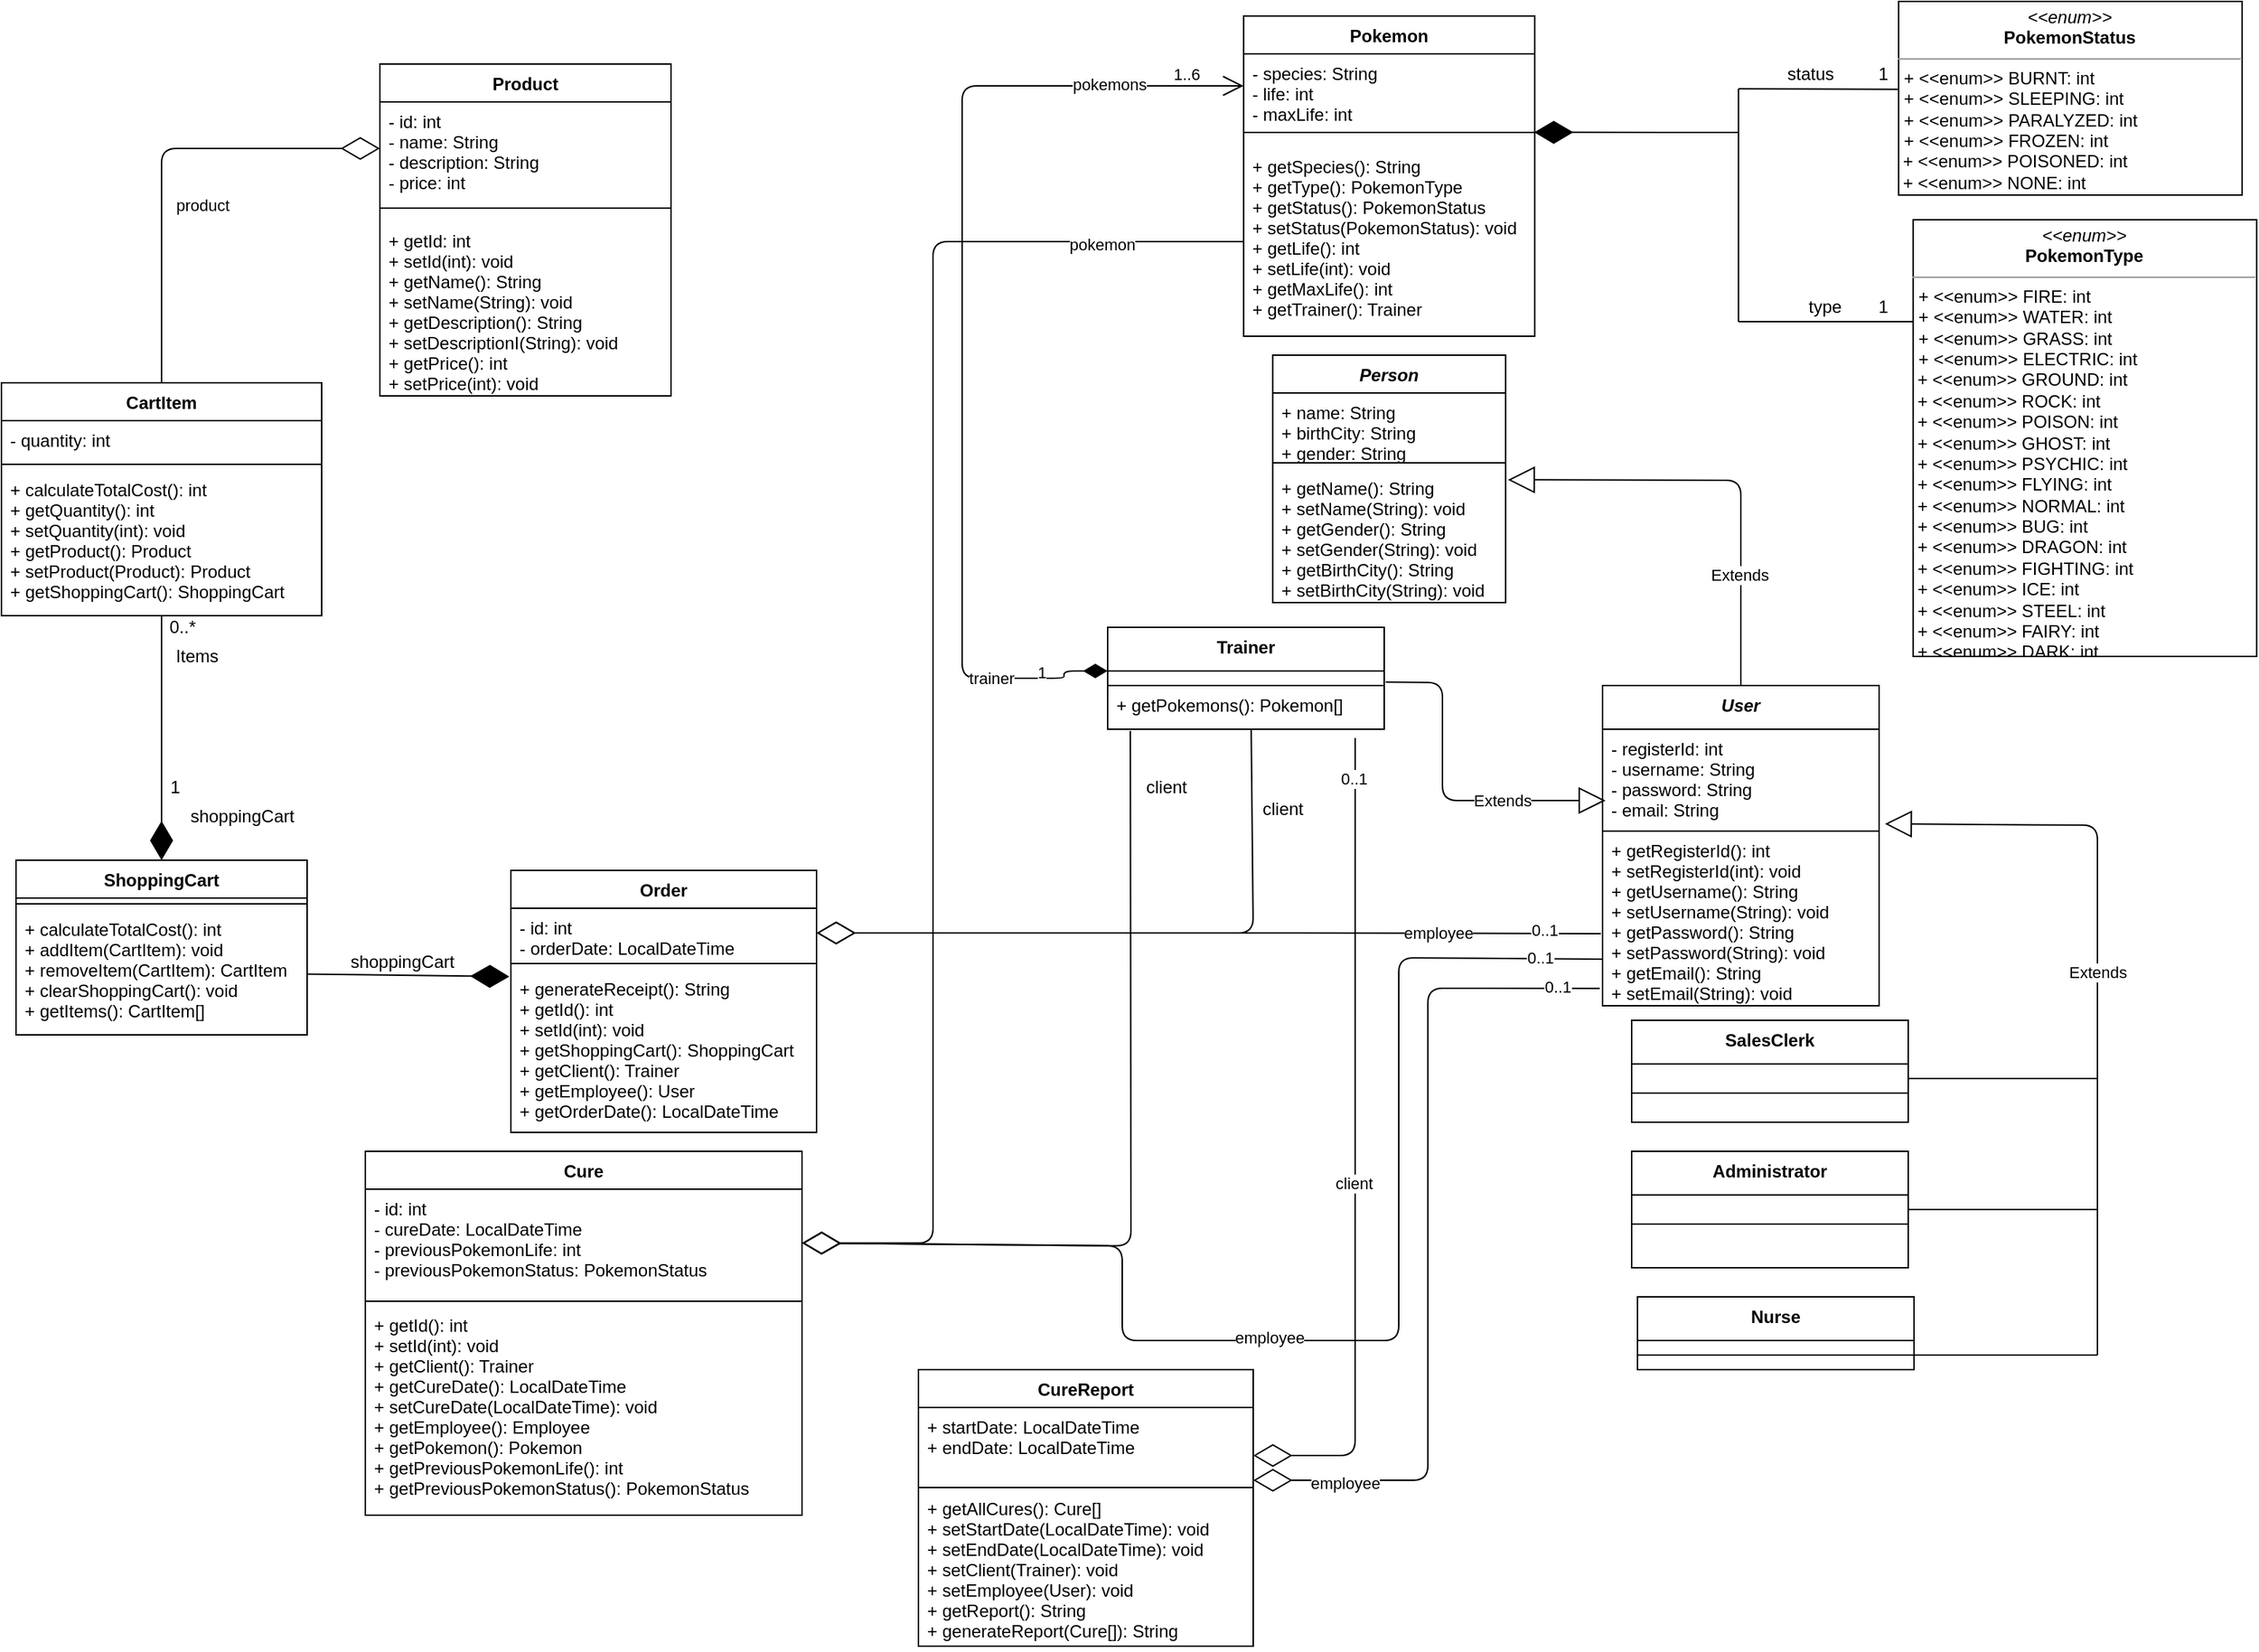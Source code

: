 <mxfile version="13.7.9" type="device"><diagram id="C5RBs43oDa-KdzZeNtuy" name="Page-1"><mxGraphModel dx="1116" dy="153" grid="1" gridSize="10" guides="1" tooltips="1" connect="1" arrows="1" fold="1" page="1" pageScale="1" pageWidth="827" pageHeight="1169" math="0" shadow="0"><root><mxCell id="WIyWlLk6GJQsqaUBKTNV-0"/><mxCell id="WIyWlLk6GJQsqaUBKTNV-1" parent="WIyWlLk6GJQsqaUBKTNV-0"/><object label="&lt;p style=&quot;margin: 0px ; margin-top: 4px ; text-align: center&quot;&gt;&lt;i&gt;&amp;lt;&amp;lt;enum&amp;gt;&amp;gt;&lt;/i&gt;&lt;br&gt;&lt;b&gt;PokemonStatus&lt;/b&gt;&lt;/p&gt;&lt;hr size=&quot;1&quot;&gt;&lt;p style=&quot;margin: 0px ; margin-left: 4px&quot;&gt;+ &amp;lt;&amp;lt;enum&amp;gt;&amp;gt; BURNT: int&lt;/p&gt;&lt;p style=&quot;margin: 0px ; margin-left: 4px&quot;&gt;+ &amp;lt;&amp;lt;enum&amp;gt;&amp;gt; SLEEPING: int&lt;/p&gt;&lt;p style=&quot;margin: 0px ; margin-left: 4px&quot;&gt;+ &amp;lt;&amp;lt;enum&amp;gt;&amp;gt; PARALYZED: int&lt;/p&gt;&lt;p style=&quot;margin: 0px ; margin-left: 4px&quot;&gt;+ &amp;lt;&amp;lt;enum&amp;gt;&amp;gt; FROZEN: int&lt;/p&gt;&amp;nbsp;+ &amp;lt;&amp;lt;enum&amp;gt;&amp;gt; POISONED: int&lt;br&gt;&amp;nbsp;+ &amp;lt;&amp;lt;enum&amp;gt;&amp;gt; NONE: int" id="u6C_Y3JI8peM1VDSxDng-4"><mxCell style="verticalAlign=top;align=left;overflow=fill;fontSize=12;fontFamily=Helvetica;html=1;" parent="WIyWlLk6GJQsqaUBKTNV-1" vertex="1"><mxGeometry x="563.38" y="20" width="236" height="133" as="geometry"/></mxCell></object><mxCell id="u6C_Y3JI8peM1VDSxDng-15" value="1" style="text;html=1;strokeColor=none;fillColor=none;align=center;verticalAlign=middle;whiteSpace=wrap;rounded=0;" parent="WIyWlLk6GJQsqaUBKTNV-1" vertex="1"><mxGeometry x="543.38" y="60" width="20" height="20" as="geometry"/></mxCell><mxCell id="u6C_Y3JI8peM1VDSxDng-16" value="status" style="text;html=1;strokeColor=none;fillColor=none;align=center;verticalAlign=middle;whiteSpace=wrap;rounded=0;" parent="WIyWlLk6GJQsqaUBKTNV-1" vertex="1"><mxGeometry x="483.38" y="60" width="40" height="20" as="geometry"/></mxCell><object label="&lt;p style=&quot;margin: 0px ; margin-top: 4px ; text-align: center&quot;&gt;&lt;i&gt;&amp;lt;&amp;lt;enum&amp;gt;&amp;gt;&lt;/i&gt;&lt;br&gt;&lt;b&gt;PokemonType&lt;/b&gt;&lt;/p&gt;&lt;hr size=&quot;1&quot;&gt;&lt;p style=&quot;margin: 0px 0px 0px 4px&quot;&gt;+ &amp;lt;&amp;lt;enum&amp;gt;&amp;gt; FIRE: int&lt;/p&gt;&lt;p style=&quot;margin: 0px 0px 0px 4px&quot;&gt;+ &amp;lt;&amp;lt;enum&amp;gt;&amp;gt; WATER: int&lt;/p&gt;&lt;p style=&quot;margin: 0px 0px 0px 4px&quot;&gt;+ &amp;lt;&amp;lt;enum&amp;gt;&amp;gt; GRASS: int&lt;/p&gt;&lt;p style=&quot;margin: 0px 0px 0px 4px&quot;&gt;+ &amp;lt;&amp;lt;enum&amp;gt;&amp;gt; ELECTRIC: int&lt;/p&gt;&amp;nbsp;+ &amp;lt;&amp;lt;enum&amp;gt;&amp;gt; GROUND: int&lt;br&gt;&amp;nbsp;+ &amp;lt;&amp;lt;enum&amp;gt;&amp;gt; ROCK: int&lt;br&gt;&amp;nbsp;+ &amp;lt;&amp;lt;enum&amp;gt;&amp;gt; POISON: int&lt;br&gt;&amp;nbsp;+ &amp;lt;&amp;lt;enum&amp;gt;&amp;gt; GHOST: int&lt;br&gt;&amp;nbsp;+ &amp;lt;&amp;lt;enum&amp;gt;&amp;gt; PSYCHIC: int&lt;br&gt;&amp;nbsp;+ &amp;lt;&amp;lt;enum&amp;gt;&amp;gt; FLYING: int&lt;br&gt;&amp;nbsp;+ &amp;lt;&amp;lt;enum&amp;gt;&amp;gt; NORMAL: int&lt;br&gt;&amp;nbsp;+ &amp;lt;&amp;lt;enum&amp;gt;&amp;gt; BUG: int&lt;br&gt;&amp;nbsp;+ &amp;lt;&amp;lt;enum&amp;gt;&amp;gt; DRAGON: int&lt;br&gt;&amp;nbsp;+ &amp;lt;&amp;lt;enum&amp;gt;&amp;gt; FIGHTING: int&lt;br&gt;&amp;nbsp;+ &amp;lt;&amp;lt;enum&amp;gt;&amp;gt; ICE: int&lt;br&gt;&amp;nbsp;+ &amp;lt;&amp;lt;enum&amp;gt;&amp;gt; STEEL: int&lt;br&gt;&amp;nbsp;+ &amp;lt;&amp;lt;enum&amp;gt;&amp;gt; FAIRY: int&lt;br&gt;&amp;nbsp;+ &amp;lt;&amp;lt;enum&amp;gt;&amp;gt; DARK: int&lt;br&gt;&lt;br&gt;&lt;p style=&quot;margin: 0px ; margin-left: 4px&quot;&gt;&lt;/p&gt;" id="u6C_Y3JI8peM1VDSxDng-19"><mxCell style="verticalAlign=top;align=left;overflow=fill;fontSize=12;fontFamily=Helvetica;html=1;" parent="WIyWlLk6GJQsqaUBKTNV-1" vertex="1"><mxGeometry x="573.38" y="170" width="236" height="300" as="geometry"/></mxCell></object><mxCell id="u6C_Y3JI8peM1VDSxDng-21" value="" style="endArrow=none;html=1;" parent="WIyWlLk6GJQsqaUBKTNV-1" edge="1"><mxGeometry width="50" height="50" relative="1" as="geometry"><mxPoint x="453.38" y="80" as="sourcePoint"/><mxPoint x="453.38" y="240" as="targetPoint"/></mxGeometry></mxCell><mxCell id="u6C_Y3JI8peM1VDSxDng-22" value="" style="endArrow=none;html=1;" parent="WIyWlLk6GJQsqaUBKTNV-1" edge="1"><mxGeometry width="50" height="50" relative="1" as="geometry"><mxPoint x="453.38" y="240" as="sourcePoint"/><mxPoint x="573.38" y="240" as="targetPoint"/></mxGeometry></mxCell><mxCell id="u6C_Y3JI8peM1VDSxDng-23" value="" style="endArrow=none;html=1;entryX=-0.002;entryY=0.454;entryDx=0;entryDy=0;entryPerimeter=0;" parent="WIyWlLk6GJQsqaUBKTNV-1" target="u6C_Y3JI8peM1VDSxDng-4" edge="1"><mxGeometry width="50" height="50" relative="1" as="geometry"><mxPoint x="453.38" y="80" as="sourcePoint"/><mxPoint x="493.38" y="80" as="targetPoint"/></mxGeometry></mxCell><mxCell id="u6C_Y3JI8peM1VDSxDng-24" value="" style="endArrow=diamondThin;endFill=1;endSize=24;html=1;entryX=0.998;entryY=0.495;entryDx=0;entryDy=0;entryPerimeter=0;" parent="WIyWlLk6GJQsqaUBKTNV-1" target="u6C_Y3JI8peM1VDSxDng-2" edge="1"><mxGeometry width="160" relative="1" as="geometry"><mxPoint x="453.38" y="110" as="sourcePoint"/><mxPoint x="483.38" y="20" as="targetPoint"/></mxGeometry></mxCell><mxCell id="u6C_Y3JI8peM1VDSxDng-25" value="type" style="text;html=1;strokeColor=none;fillColor=none;align=center;verticalAlign=middle;whiteSpace=wrap;rounded=0;" parent="WIyWlLk6GJQsqaUBKTNV-1" vertex="1"><mxGeometry x="493.38" y="220" width="40" height="20" as="geometry"/></mxCell><mxCell id="u6C_Y3JI8peM1VDSxDng-44" value="1" style="text;html=1;strokeColor=none;fillColor=none;align=center;verticalAlign=middle;whiteSpace=wrap;rounded=0;" parent="WIyWlLk6GJQsqaUBKTNV-1" vertex="1"><mxGeometry x="543.38" y="220" width="20" height="20" as="geometry"/></mxCell><mxCell id="u6C_Y3JI8peM1VDSxDng-47" value="Extends" style="endArrow=block;endSize=16;endFill=0;html=1;exitX=0.5;exitY=0;exitDx=0;exitDy=0;entryX=1.01;entryY=0.083;entryDx=0;entryDy=0;entryPerimeter=0;" parent="WIyWlLk6GJQsqaUBKTNV-1" source="u6C_Y3JI8peM1VDSxDng-45" target="u6C_Y3JI8peM1VDSxDng-29" edge="1"><mxGeometry x="-0.494" y="1" width="160" relative="1" as="geometry"><mxPoint x="125" y="480" as="sourcePoint"/><mxPoint x="300" y="386" as="targetPoint"/><Array as="points"><mxPoint x="455" y="349"/></Array><mxPoint as="offset"/></mxGeometry></mxCell><mxCell id="u6C_Y3JI8peM1VDSxDng-78" value="" style="endArrow=diamondThin;endFill=1;endSize=24;html=1;entryX=0.5;entryY=0;entryDx=0;entryDy=0;" parent="WIyWlLk6GJQsqaUBKTNV-1" source="u6C_Y3JI8peM1VDSxDng-69" target="u6C_Y3JI8peM1VDSxDng-73" edge="1"><mxGeometry width="160" relative="1" as="geometry"><mxPoint x="-640" y="433" as="sourcePoint"/><mxPoint x="-550" y="520" as="targetPoint"/></mxGeometry></mxCell><mxCell id="u6C_Y3JI8peM1VDSxDng-79" value="0..*" style="text;html=1;align=center;verticalAlign=middle;resizable=0;points=[];autosize=1;" parent="WIyWlLk6GJQsqaUBKTNV-1" vertex="1"><mxGeometry x="-631" y="440" width="30" height="20" as="geometry"/></mxCell><mxCell id="u6C_Y3JI8peM1VDSxDng-80" value="Items" style="text;html=1;align=center;verticalAlign=middle;resizable=0;points=[];autosize=1;" parent="WIyWlLk6GJQsqaUBKTNV-1" vertex="1"><mxGeometry x="-631" y="460" width="50" height="20" as="geometry"/></mxCell><mxCell id="u6C_Y3JI8peM1VDSxDng-87" value="" style="endArrow=diamondThin;endFill=1;endSize=24;html=1;" parent="WIyWlLk6GJQsqaUBKTNV-1" source="u6C_Y3JI8peM1VDSxDng-76" edge="1"><mxGeometry width="160" relative="1" as="geometry"><mxPoint x="-580" y="650" as="sourcePoint"/><mxPoint x="-391" y="690" as="targetPoint"/></mxGeometry></mxCell><mxCell id="u6C_Y3JI8peM1VDSxDng-62" value="Product" style="swimlane;fontStyle=1;align=center;verticalAlign=top;childLayout=stackLayout;horizontal=1;startSize=26;horizontalStack=0;resizeParent=1;resizeParentMax=0;resizeLast=0;collapsible=1;marginBottom=0;strokeColor=#000000;" parent="WIyWlLk6GJQsqaUBKTNV-1" vertex="1"><mxGeometry x="-480" y="63" width="200" height="228" as="geometry"/></mxCell><mxCell id="u6C_Y3JI8peM1VDSxDng-63" value="- id: int&#10;- name: String&#10;- description: String&#10;- price: int" style="text;strokeColor=none;fillColor=none;align=left;verticalAlign=top;spacingLeft=4;spacingRight=4;overflow=hidden;rotatable=0;points=[[0,0.5],[1,0.5]];portConstraint=eastwest;" parent="u6C_Y3JI8peM1VDSxDng-62" vertex="1"><mxGeometry y="26" width="200" height="64" as="geometry"/></mxCell><mxCell id="u6C_Y3JI8peM1VDSxDng-64" value="" style="line;strokeWidth=1;fillColor=none;align=left;verticalAlign=middle;spacingTop=-1;spacingLeft=3;spacingRight=3;rotatable=0;labelPosition=right;points=[];portConstraint=eastwest;" parent="u6C_Y3JI8peM1VDSxDng-62" vertex="1"><mxGeometry y="90" width="200" height="18" as="geometry"/></mxCell><mxCell id="u6C_Y3JI8peM1VDSxDng-65" value="+ getId: int&#10;+ setId(int): void&#10;+ getName(): String&#10;+ setName(String): void&#10;+ getDescription(): String&#10;+ setDescriptionI(String): void&#10;+ getPrice(): int&#10;+ setPrice(int): void" style="text;strokeColor=none;fillColor=none;align=left;verticalAlign=top;spacingLeft=4;spacingRight=4;overflow=hidden;rotatable=0;points=[[0,0.5],[1,0.5]];portConstraint=eastwest;" parent="u6C_Y3JI8peM1VDSxDng-62" vertex="1"><mxGeometry y="108" width="200" height="120" as="geometry"/></mxCell><mxCell id="u6C_Y3JI8peM1VDSxDng-88" value="shoppingCart" style="text;html=1;align=center;verticalAlign=middle;resizable=0;points=[];autosize=1;" parent="WIyWlLk6GJQsqaUBKTNV-1" vertex="1"><mxGeometry x="-510" y="670" width="90" height="20" as="geometry"/></mxCell><mxCell id="u6C_Y3JI8peM1VDSxDng-90" value="" style="endArrow=diamondThin;endFill=0;endSize=24;html=1;entryX=1;entryY=0.5;entryDx=0;entryDy=0;exitX=0.519;exitY=1.011;exitDx=0;exitDy=0;exitPerimeter=0;" parent="WIyWlLk6GJQsqaUBKTNV-1" source="u6C_Y3JI8peM1VDSxDng-33" target="u6C_Y3JI8peM1VDSxDng-84" edge="1"><mxGeometry width="160" relative="1" as="geometry"><mxPoint x="120" y="653" as="sourcePoint"/><mxPoint x="-40.0" y="660" as="targetPoint"/><Array as="points"><mxPoint x="120" y="660"/></Array></mxGeometry></mxCell><mxCell id="u6C_Y3JI8peM1VDSxDng-92" value="" style="endArrow=diamondThin;endFill=0;endSize=24;html=1;entryX=1;entryY=0.5;entryDx=0;entryDy=0;exitX=-0.006;exitY=0.587;exitDx=0;exitDy=0;exitPerimeter=0;" parent="WIyWlLk6GJQsqaUBKTNV-1" source="u6C_Y3JI8peM1VDSxDng-52" target="u6C_Y3JI8peM1VDSxDng-84" edge="1"><mxGeometry width="160" relative="1" as="geometry"><mxPoint x="367" y="660" as="sourcePoint"/><mxPoint x="-40.0" y="660" as="targetPoint"/><Array as="points"><mxPoint x="120" y="660"/></Array></mxGeometry></mxCell><mxCell id="Ymt0ax7MJKX1hMuz9Lb0-1" value="employee" style="edgeLabel;html=1;align=center;verticalAlign=middle;resizable=0;points=[];" parent="u6C_Y3JI8peM1VDSxDng-92" vertex="1" connectable="0"><mxGeometry x="-0.582" relative="1" as="geometry"><mxPoint as="offset"/></mxGeometry></mxCell><mxCell id="H_bhUSJvRI_-khd7OdcG-2" value="0..1" style="edgeLabel;html=1;align=center;verticalAlign=middle;resizable=0;points=[];" parent="u6C_Y3JI8peM1VDSxDng-92" vertex="1" connectable="0"><mxGeometry x="-0.095" y="-205" relative="1" as="geometry"><mxPoint x="205" y="203" as="offset"/></mxGeometry></mxCell><mxCell id="u6C_Y3JI8peM1VDSxDng-93" value="client" style="text;html=1;align=center;verticalAlign=middle;resizable=0;points=[];autosize=1;" parent="WIyWlLk6GJQsqaUBKTNV-1" vertex="1"><mxGeometry x="120" y="565" width="40" height="20" as="geometry"/></mxCell><mxCell id="u6C_Y3JI8peM1VDSxDng-111" value="Extends" style="endArrow=block;endSize=16;endFill=0;html=1;entryX=1.021;entryY=0.929;entryDx=0;entryDy=0;entryPerimeter=0;" parent="WIyWlLk6GJQsqaUBKTNV-1" target="u6C_Y3JI8peM1VDSxDng-46" edge="1"><mxGeometry x="0.034" width="160" relative="1" as="geometry"><mxPoint x="700" y="950" as="sourcePoint"/><mxPoint x="570" y="590" as="targetPoint"/><Array as="points"><mxPoint x="700" y="586"/></Array><mxPoint as="offset"/></mxGeometry></mxCell><mxCell id="AShfOwBDMAc3kCmobRWw-1" value="1" style="text;html=1;align=center;verticalAlign=middle;resizable=0;points=[];autosize=1;" parent="WIyWlLk6GJQsqaUBKTNV-1" vertex="1"><mxGeometry x="-631" y="550" width="20" height="20" as="geometry"/></mxCell><mxCell id="AShfOwBDMAc3kCmobRWw-2" value="Extends" style="endArrow=block;endSize=16;endFill=0;html=1;exitX=1.005;exitY=0.757;exitDx=0;exitDy=0;exitPerimeter=0;entryX=0.011;entryY=0.7;entryDx=0;entryDy=0;entryPerimeter=0;" parent="WIyWlLk6GJQsqaUBKTNV-1" source="u6C_Y3JI8peM1VDSxDng-81" target="u6C_Y3JI8peM1VDSxDng-46" edge="1"><mxGeometry x="0.392" width="160" relative="1" as="geometry"><mxPoint x="180" y="580" as="sourcePoint"/><mxPoint x="360" y="600" as="targetPoint"/><Array as="points"><mxPoint x="250" y="488"/><mxPoint x="250" y="569"/></Array><mxPoint as="offset"/></mxGeometry></mxCell><mxCell id="AShfOwBDMAc3kCmobRWw-3" value="shoppingCart" style="text;html=1;align=center;verticalAlign=middle;resizable=0;points=[];autosize=1;" parent="WIyWlLk6GJQsqaUBKTNV-1" vertex="1"><mxGeometry x="-620" y="570" width="90" height="20" as="geometry"/></mxCell><mxCell id="u6C_Y3JI8peM1VDSxDng-83" value="Order" style="swimlane;fontStyle=1;align=center;verticalAlign=top;childLayout=stackLayout;horizontal=1;startSize=26;horizontalStack=0;resizeParent=1;resizeParentMax=0;resizeLast=0;collapsible=1;marginBottom=0;strokeColor=#000000;" parent="WIyWlLk6GJQsqaUBKTNV-1" vertex="1"><mxGeometry x="-390" y="617" width="210" height="180" as="geometry"/></mxCell><mxCell id="u6C_Y3JI8peM1VDSxDng-84" value="- id: int&#10;- orderDate: LocalDateTime" style="text;strokeColor=none;fillColor=none;align=left;verticalAlign=top;spacingLeft=4;spacingRight=4;overflow=hidden;rotatable=0;points=[[0,0.5],[1,0.5]];portConstraint=eastwest;" parent="u6C_Y3JI8peM1VDSxDng-83" vertex="1"><mxGeometry y="26" width="210" height="34" as="geometry"/></mxCell><mxCell id="u6C_Y3JI8peM1VDSxDng-85" value="" style="line;strokeWidth=1;fillColor=none;align=left;verticalAlign=middle;spacingTop=-1;spacingLeft=3;spacingRight=3;rotatable=0;labelPosition=right;points=[];portConstraint=eastwest;" parent="u6C_Y3JI8peM1VDSxDng-83" vertex="1"><mxGeometry y="60" width="210" height="8" as="geometry"/></mxCell><mxCell id="u6C_Y3JI8peM1VDSxDng-86" value="+ generateReceipt(): String&#10;+ getId(): int&#10;+ setId(int): void &#10;+ getShoppingCart(): ShoppingCart&#10;+ getClient(): Trainer&#10;+ getEmployee(): User&#10;+ getOrderDate(): LocalDateTime" style="text;strokeColor=none;fillColor=none;align=left;verticalAlign=top;spacingLeft=4;spacingRight=4;overflow=hidden;rotatable=0;points=[[0,0.5],[1,0.5]];portConstraint=eastwest;" parent="u6C_Y3JI8peM1VDSxDng-83" vertex="1"><mxGeometry y="68" width="210" height="112" as="geometry"/></mxCell><mxCell id="AShfOwBDMAc3kCmobRWw-8" value="" style="endArrow=diamondThin;endFill=0;endSize=24;html=1;exitX=0.002;exitY=0.733;exitDx=0;exitDy=0;exitPerimeter=0;entryX=1;entryY=0.5;entryDx=0;entryDy=0;" parent="WIyWlLk6GJQsqaUBKTNV-1" source="u6C_Y3JI8peM1VDSxDng-52" target="AShfOwBDMAc3kCmobRWw-5" edge="1"><mxGeometry width="160" relative="1" as="geometry"><mxPoint x="-10" y="870" as="sourcePoint"/><mxPoint x="-180" y="900" as="targetPoint"/><Array as="points"><mxPoint x="220" y="677"/><mxPoint x="220" y="940"/><mxPoint x="30" y="940"/><mxPoint x="30" y="875"/></Array></mxGeometry></mxCell><mxCell id="H_bhUSJvRI_-khd7OdcG-1" value="0..1" style="edgeLabel;html=1;align=center;verticalAlign=middle;resizable=0;points=[];" parent="AShfOwBDMAc3kCmobRWw-8" vertex="1" connectable="0"><mxGeometry x="-0.9" y="-1" relative="1" as="geometry"><mxPoint as="offset"/></mxGeometry></mxCell><mxCell id="AShfOwBDMAc3kCmobRWw-9" value="" style="endArrow=diamondThin;endFill=0;endSize=24;html=1;exitX=0.082;exitY=1.039;exitDx=0;exitDy=0;exitPerimeter=0;entryX=1;entryY=0.5;entryDx=0;entryDy=0;" parent="WIyWlLk6GJQsqaUBKTNV-1" source="u6C_Y3JI8peM1VDSxDng-33" target="AShfOwBDMAc3kCmobRWw-5" edge="1"><mxGeometry width="160" relative="1" as="geometry"><mxPoint x="70" y="780" as="sourcePoint"/><mxPoint x="-190" y="880" as="targetPoint"/><Array as="points"><mxPoint x="36" y="875"/></Array></mxGeometry></mxCell><mxCell id="AShfOwBDMAc3kCmobRWw-10" value="client" style="text;html=1;align=center;verticalAlign=middle;resizable=0;points=[];autosize=1;" parent="WIyWlLk6GJQsqaUBKTNV-1" vertex="1"><mxGeometry x="40" y="550" width="40" height="20" as="geometry"/></mxCell><mxCell id="hlaN5tLNmOkBNojrGxlf-1" value="" style="endArrow=none;html=1;exitX=1;exitY=0.5;exitDx=0;exitDy=0;" parent="WIyWlLk6GJQsqaUBKTNV-1" source="u6C_Y3JI8peM1VDSxDng-105" edge="1"><mxGeometry width="50" height="50" relative="1" as="geometry"><mxPoint x="600" y="870" as="sourcePoint"/><mxPoint x="700" y="850" as="targetPoint"/></mxGeometry></mxCell><mxCell id="hlaN5tLNmOkBNojrGxlf-2" value="" style="endArrow=none;html=1;exitX=1;exitY=0.5;exitDx=0;exitDy=0;" parent="WIyWlLk6GJQsqaUBKTNV-1" edge="1"><mxGeometry width="50" height="50" relative="1" as="geometry"><mxPoint x="574" y="950" as="sourcePoint"/><mxPoint x="700" y="950" as="targetPoint"/></mxGeometry></mxCell><mxCell id="hlaN5tLNmOkBNojrGxlf-5" value="" style="endArrow=none;html=1;exitX=1;exitY=0.5;exitDx=0;exitDy=0;" parent="WIyWlLk6GJQsqaUBKTNV-1" edge="1"><mxGeometry width="50" height="50" relative="1" as="geometry"><mxPoint x="570.0" y="760" as="sourcePoint"/><mxPoint x="700" y="760" as="targetPoint"/></mxGeometry></mxCell><mxCell id="u6C_Y3JI8peM1VDSxDng-66" value="CartItem" style="swimlane;fontStyle=1;align=center;verticalAlign=top;childLayout=stackLayout;horizontal=1;startSize=26;horizontalStack=0;resizeParent=1;resizeParentMax=0;resizeLast=0;collapsible=1;marginBottom=0;strokeColor=#000000;" parent="WIyWlLk6GJQsqaUBKTNV-1" vertex="1"><mxGeometry x="-740" y="282" width="220" height="160" as="geometry"/></mxCell><mxCell id="u6C_Y3JI8peM1VDSxDng-67" value="- quantity: int" style="text;strokeColor=none;fillColor=none;align=left;verticalAlign=top;spacingLeft=4;spacingRight=4;overflow=hidden;rotatable=0;points=[[0,0.5],[1,0.5]];portConstraint=eastwest;" parent="u6C_Y3JI8peM1VDSxDng-66" vertex="1"><mxGeometry y="26" width="220" height="26" as="geometry"/></mxCell><mxCell id="u6C_Y3JI8peM1VDSxDng-68" value="" style="line;strokeWidth=1;fillColor=none;align=left;verticalAlign=middle;spacingTop=-1;spacingLeft=3;spacingRight=3;rotatable=0;labelPosition=right;points=[];portConstraint=eastwest;" parent="u6C_Y3JI8peM1VDSxDng-66" vertex="1"><mxGeometry y="52" width="220" height="8" as="geometry"/></mxCell><mxCell id="u6C_Y3JI8peM1VDSxDng-69" value="+ calculateTotalCost(): int&#10;+ getQuantity(): int&#10;+ setQuantity(int): void&#10;+ getProduct(): Product&#10;+ setProduct(Product): Product&#10;+ getShoppingCart(): ShoppingCart" style="text;strokeColor=none;fillColor=none;align=left;verticalAlign=top;spacingLeft=4;spacingRight=4;overflow=hidden;rotatable=0;points=[[0,0.5],[1,0.5]];portConstraint=eastwest;" parent="u6C_Y3JI8peM1VDSxDng-66" vertex="1"><mxGeometry y="60" width="220" height="100" as="geometry"/></mxCell><mxCell id="u6C_Y3JI8peM1VDSxDng-73" value="ShoppingCart" style="swimlane;fontStyle=1;align=center;verticalAlign=top;childLayout=stackLayout;horizontal=1;startSize=26;horizontalStack=0;resizeParent=1;resizeParentMax=0;resizeLast=0;collapsible=1;marginBottom=0;strokeColor=#000000;" parent="WIyWlLk6GJQsqaUBKTNV-1" vertex="1"><mxGeometry x="-730" y="610" width="200" height="120" as="geometry"/></mxCell><mxCell id="u6C_Y3JI8peM1VDSxDng-75" value="" style="line;strokeWidth=1;fillColor=none;align=left;verticalAlign=middle;spacingTop=-1;spacingLeft=3;spacingRight=3;rotatable=0;labelPosition=right;points=[];portConstraint=eastwest;" parent="u6C_Y3JI8peM1VDSxDng-73" vertex="1"><mxGeometry y="26" width="200" height="8" as="geometry"/></mxCell><mxCell id="u6C_Y3JI8peM1VDSxDng-76" value="+ calculateTotalCost(): int&#10;+ addItem(CartItem): void&#10;+ removeItem(CartItem): CartItem&#10;+ clearShoppingCart(): void&#10;+ getItems(): CartItem[]&#10;" style="text;strokeColor=none;fillColor=none;align=left;verticalAlign=top;spacingLeft=4;spacingRight=4;overflow=hidden;rotatable=0;points=[[0,0.5],[1,0.5]];portConstraint=eastwest;" parent="u6C_Y3JI8peM1VDSxDng-73" vertex="1"><mxGeometry y="34" width="200" height="86" as="geometry"/></mxCell><mxCell id="u6C_Y3JI8peM1VDSxDng-30" value="Trainer" style="swimlane;fontStyle=1;align=center;verticalAlign=top;childLayout=stackLayout;horizontal=1;startSize=30;horizontalStack=0;resizeParent=1;resizeParentMax=0;resizeLast=0;collapsible=1;marginBottom=0;" parent="WIyWlLk6GJQsqaUBKTNV-1" vertex="1"><mxGeometry x="20" y="450" width="190" height="70" as="geometry"/></mxCell><mxCell id="u6C_Y3JI8peM1VDSxDng-81" value="" style="text;strokeColor=#000000;fillColor=none;align=left;verticalAlign=top;spacingLeft=4;spacingRight=4;overflow=hidden;rotatable=0;points=[[0,0.5],[1,0.5]];portConstraint=eastwest;" parent="u6C_Y3JI8peM1VDSxDng-30" vertex="1"><mxGeometry y="30" width="190" height="10" as="geometry"/></mxCell><mxCell id="u6C_Y3JI8peM1VDSxDng-33" value="+ getPokemons(): Pokemon[]" style="text;strokeColor=none;fillColor=none;align=left;verticalAlign=top;spacingLeft=4;spacingRight=4;overflow=hidden;rotatable=0;points=[[0,0.5],[1,0.5]];portConstraint=eastwest;" parent="u6C_Y3JI8peM1VDSxDng-30" vertex="1"><mxGeometry y="40" width="190" height="30" as="geometry"/></mxCell><mxCell id="u6C_Y3JI8peM1VDSxDng-99" value="SalesClerk" style="swimlane;fontStyle=1;align=center;verticalAlign=top;childLayout=stackLayout;horizontal=1;startSize=30;horizontalStack=0;resizeParent=1;resizeParentMax=0;resizeLast=0;collapsible=1;marginBottom=0;" parent="WIyWlLk6GJQsqaUBKTNV-1" vertex="1"><mxGeometry x="380" y="720" width="190" height="70" as="geometry"/></mxCell><mxCell id="u6C_Y3JI8peM1VDSxDng-101" value="" style="text;strokeColor=#000000;fillColor=none;align=left;verticalAlign=top;spacingLeft=4;spacingRight=4;overflow=hidden;rotatable=0;points=[[0,0.5],[1,0.5]];portConstraint=eastwest;" parent="u6C_Y3JI8peM1VDSxDng-99" vertex="1"><mxGeometry y="30" width="190" height="20" as="geometry"/></mxCell><mxCell id="u6C_Y3JI8peM1VDSxDng-103" value="" style="text;strokeColor=#000000;fillColor=none;align=left;verticalAlign=top;spacingLeft=4;spacingRight=4;overflow=hidden;rotatable=0;points=[[0,0.5],[1,0.5]];portConstraint=eastwest;" parent="u6C_Y3JI8peM1VDSxDng-99" vertex="1"><mxGeometry y="50" width="190" height="20" as="geometry"/></mxCell><mxCell id="u6C_Y3JI8peM1VDSxDng-26" value="Person" style="swimlane;fontStyle=3;align=center;verticalAlign=top;childLayout=stackLayout;horizontal=1;startSize=26;horizontalStack=0;resizeParent=1;resizeParentMax=0;resizeLast=0;collapsible=1;marginBottom=0;" parent="WIyWlLk6GJQsqaUBKTNV-1" vertex="1"><mxGeometry x="133.38" y="263" width="160" height="170" as="geometry"/></mxCell><mxCell id="u6C_Y3JI8peM1VDSxDng-27" value="+ name: String&#10;+ birthCity: String&#10;+ gender: String" style="text;strokeColor=none;fillColor=none;align=left;verticalAlign=top;spacingLeft=4;spacingRight=4;overflow=hidden;rotatable=0;points=[[0,0.5],[1,0.5]];portConstraint=eastwest;" parent="u6C_Y3JI8peM1VDSxDng-26" vertex="1"><mxGeometry y="26" width="160" height="44" as="geometry"/></mxCell><mxCell id="u6C_Y3JI8peM1VDSxDng-28" value="" style="line;strokeWidth=1;fillColor=none;align=left;verticalAlign=middle;spacingTop=-1;spacingLeft=3;spacingRight=3;rotatable=0;labelPosition=right;points=[];portConstraint=eastwest;" parent="u6C_Y3JI8peM1VDSxDng-26" vertex="1"><mxGeometry y="70" width="160" height="8" as="geometry"/></mxCell><mxCell id="u6C_Y3JI8peM1VDSxDng-29" value="+ getName(): String&#10;+ setName(String): void&#10;+ getGender(): String&#10;+ setGender(String): void&#10;+ getBirthCity(): String&#10;+ setBirthCity(String): void" style="text;strokeColor=none;fillColor=none;align=left;verticalAlign=top;spacingLeft=4;spacingRight=4;overflow=hidden;rotatable=0;points=[[0,0.5],[1,0.5]];portConstraint=eastwest;" parent="u6C_Y3JI8peM1VDSxDng-26" vertex="1"><mxGeometry y="78" width="160" height="92" as="geometry"/></mxCell><mxCell id="u6C_Y3JI8peM1VDSxDng-0" value="Pokemon" style="swimlane;fontStyle=1;align=center;verticalAlign=top;childLayout=stackLayout;horizontal=1;startSize=26;horizontalStack=0;resizeParent=1;resizeParentMax=0;resizeLast=0;collapsible=1;marginBottom=0;" parent="WIyWlLk6GJQsqaUBKTNV-1" vertex="1"><mxGeometry x="113.38" y="30" width="200" height="220" as="geometry"><mxRectangle x="180" y="170" width="90" height="26" as="alternateBounds"/></mxGeometry></mxCell><mxCell id="u6C_Y3JI8peM1VDSxDng-1" value="- species: String&#10;- life: int&#10;- maxLife: int" style="text;strokeColor=none;fillColor=none;align=left;verticalAlign=top;spacingLeft=4;spacingRight=4;overflow=hidden;rotatable=0;points=[[0,0.5],[1,0.5]];portConstraint=eastwest;" parent="u6C_Y3JI8peM1VDSxDng-0" vertex="1"><mxGeometry y="26" width="200" height="44" as="geometry"/></mxCell><mxCell id="u6C_Y3JI8peM1VDSxDng-2" value="" style="line;strokeWidth=1;fillColor=none;align=left;verticalAlign=middle;spacingTop=-1;spacingLeft=3;spacingRight=3;rotatable=0;labelPosition=right;points=[];portConstraint=eastwest;" parent="u6C_Y3JI8peM1VDSxDng-0" vertex="1"><mxGeometry y="70" width="200" height="20" as="geometry"/></mxCell><mxCell id="u6C_Y3JI8peM1VDSxDng-3" value="+ getSpecies(): String&#10;+ getType(): PokemonType&#10;+ getStatus(): PokemonStatus&#10;+ setStatus(PokemonStatus): void&#10;+ getLife(): int&#10;+ setLife(int): void&#10;+ getMaxLife(): int&#10;+ getTrainer(): Trainer" style="text;strokeColor=none;fillColor=none;align=left;verticalAlign=top;spacingLeft=4;spacingRight=4;overflow=hidden;rotatable=0;points=[[0,0.5],[1,0.5]];portConstraint=eastwest;" parent="u6C_Y3JI8peM1VDSxDng-0" vertex="1"><mxGeometry y="90" width="200" height="130" as="geometry"/></mxCell><mxCell id="u6C_Y3JI8peM1VDSxDng-108" value="Nurse" style="swimlane;fontStyle=1;align=center;verticalAlign=top;childLayout=stackLayout;horizontal=1;startSize=30;horizontalStack=0;resizeParent=1;resizeParentMax=0;resizeLast=0;collapsible=1;marginBottom=0;" parent="WIyWlLk6GJQsqaUBKTNV-1" vertex="1"><mxGeometry x="384" y="910" width="190" height="50" as="geometry"/></mxCell><mxCell id="u6C_Y3JI8peM1VDSxDng-109" value="" style="text;strokeColor=#000000;fillColor=none;align=left;verticalAlign=top;spacingLeft=4;spacingRight=4;overflow=hidden;rotatable=0;points=[[0,0.5],[1,0.5]];portConstraint=eastwest;" parent="u6C_Y3JI8peM1VDSxDng-108" vertex="1"><mxGeometry y="30" width="190" height="10" as="geometry"/></mxCell><mxCell id="u6C_Y3JI8peM1VDSxDng-110" value="" style="text;strokeColor=#000000;fillColor=none;align=left;verticalAlign=top;spacingLeft=4;spacingRight=4;overflow=hidden;rotatable=0;points=[[0,0.5],[1,0.5]];portConstraint=eastwest;" parent="u6C_Y3JI8peM1VDSxDng-108" vertex="1"><mxGeometry y="40" width="190" height="10" as="geometry"/></mxCell><mxCell id="u6C_Y3JI8peM1VDSxDng-104" value="Administrator" style="swimlane;fontStyle=1;align=center;verticalAlign=top;childLayout=stackLayout;horizontal=1;startSize=30;horizontalStack=0;resizeParent=1;resizeParentMax=0;resizeLast=0;collapsible=1;marginBottom=0;" parent="WIyWlLk6GJQsqaUBKTNV-1" vertex="1"><mxGeometry x="380" y="810" width="190" height="80" as="geometry"/></mxCell><mxCell id="u6C_Y3JI8peM1VDSxDng-105" value="" style="text;strokeColor=#000000;fillColor=none;align=left;verticalAlign=top;spacingLeft=4;spacingRight=4;overflow=hidden;rotatable=0;points=[[0,0.5],[1,0.5]];portConstraint=eastwest;" parent="u6C_Y3JI8peM1VDSxDng-104" vertex="1"><mxGeometry y="30" width="190" height="20" as="geometry"/></mxCell><mxCell id="u6C_Y3JI8peM1VDSxDng-106" value="" style="text;strokeColor=#000000;fillColor=none;align=left;verticalAlign=top;spacingLeft=4;spacingRight=4;overflow=hidden;rotatable=0;points=[[0,0.5],[1,0.5]];portConstraint=eastwest;" parent="u6C_Y3JI8peM1VDSxDng-104" vertex="1"><mxGeometry y="50" width="190" height="30" as="geometry"/></mxCell><mxCell id="Fr-G7k2FlEQSc9niKXHt-4" value="" style="endArrow=diamondThin;endFill=0;endSize=24;html=1;entryX=1;entryY=0.5;entryDx=0;entryDy=0;exitX=0;exitY=0.5;exitDx=0;exitDy=0;" parent="WIyWlLk6GJQsqaUBKTNV-1" source="u6C_Y3JI8peM1VDSxDng-3" target="AShfOwBDMAc3kCmobRWw-5" edge="1"><mxGeometry width="160" relative="1" as="geometry"><mxPoint x="-100" y="540" as="sourcePoint"/><mxPoint x="100" y="760" as="targetPoint"/><Array as="points"><mxPoint x="-100" y="185"/><mxPoint x="-100" y="873"/></Array></mxGeometry></mxCell><mxCell id="Fr-G7k2FlEQSc9niKXHt-5" value="pokemon" style="edgeLabel;html=1;align=center;verticalAlign=middle;resizable=0;points=[];" parent="Fr-G7k2FlEQSc9niKXHt-4" vertex="1" connectable="0"><mxGeometry x="-0.802" y="2" relative="1" as="geometry"><mxPoint as="offset"/></mxGeometry></mxCell><mxCell id="AShfOwBDMAc3kCmobRWw-4" value="Cure" style="swimlane;fontStyle=1;align=center;verticalAlign=top;childLayout=stackLayout;horizontal=1;startSize=26;horizontalStack=0;resizeParent=1;resizeParentMax=0;resizeLast=0;collapsible=1;marginBottom=0;" parent="WIyWlLk6GJQsqaUBKTNV-1" vertex="1"><mxGeometry x="-490" y="810" width="300" height="250" as="geometry"><mxRectangle x="-490" y="811" width="100" height="26" as="alternateBounds"/></mxGeometry></mxCell><mxCell id="AShfOwBDMAc3kCmobRWw-5" value="- id: int&#10;- cureDate: LocalDateTime&#10;- previousPokemonLife: int&#10;- previousPokemonStatus: PokemonStatus" style="text;strokeColor=none;fillColor=none;align=left;verticalAlign=top;spacingLeft=4;spacingRight=4;overflow=hidden;rotatable=0;points=[[0,0.5],[1,0.5]];portConstraint=eastwest;" parent="AShfOwBDMAc3kCmobRWw-4" vertex="1"><mxGeometry y="26" width="300" height="74" as="geometry"/></mxCell><mxCell id="AShfOwBDMAc3kCmobRWw-6" value="" style="line;strokeWidth=1;fillColor=none;align=left;verticalAlign=middle;spacingTop=-1;spacingLeft=3;spacingRight=3;rotatable=0;labelPosition=right;points=[];portConstraint=eastwest;" parent="AShfOwBDMAc3kCmobRWw-4" vertex="1"><mxGeometry y="100" width="300" height="6" as="geometry"/></mxCell><mxCell id="AShfOwBDMAc3kCmobRWw-7" value="+ getId(): int&#10;+ setId(int): void&#10;+ getClient(): Trainer&#10;+ getCureDate(): LocalDateTime&#10;+ setCureDate(LocalDateTime): void&#10;+ getEmployee(): Employee&#10;+ getPokemon(): Pokemon&#10;+ getPreviousPokemonLife(): int&#10;+ getPreviousPokemonStatus(): PokemonStatus" style="text;strokeColor=none;fillColor=none;align=left;verticalAlign=top;spacingLeft=4;spacingRight=4;overflow=hidden;rotatable=0;points=[[0,0.5],[1,0.5]];portConstraint=eastwest;" parent="AShfOwBDMAc3kCmobRWw-4" vertex="1"><mxGeometry y="106" width="300" height="144" as="geometry"/></mxCell><mxCell id="Fr-G7k2FlEQSc9niKXHt-10" value="" style="endArrow=diamondThin;endFill=0;endSize=24;html=1;exitX=0.5;exitY=0;exitDx=0;exitDy=0;entryX=0;entryY=0.5;entryDx=0;entryDy=0;" parent="WIyWlLk6GJQsqaUBKTNV-1" source="u6C_Y3JI8peM1VDSxDng-66" target="u6C_Y3JI8peM1VDSxDng-63" edge="1"><mxGeometry width="160" relative="1" as="geometry"><mxPoint x="-690" y="150" as="sourcePoint"/><mxPoint x="-530" y="150" as="targetPoint"/><Array as="points"><mxPoint x="-630" y="121"/></Array></mxGeometry></mxCell><mxCell id="Fr-G7k2FlEQSc9niKXHt-11" value="product" style="edgeLabel;html=1;align=center;verticalAlign=middle;resizable=0;points=[];" parent="Fr-G7k2FlEQSc9niKXHt-10" vertex="1" connectable="0"><mxGeometry x="0.181" y="-40" relative="1" as="geometry"><mxPoint x="5" y="-1" as="offset"/></mxGeometry></mxCell><mxCell id="Fr-G7k2FlEQSc9niKXHt-12" value="1" style="endArrow=open;html=1;endSize=12;startArrow=diamondThin;startSize=14;startFill=1;edgeStyle=orthogonalEdgeStyle;align=left;verticalAlign=bottom;entryX=0;entryY=0.5;entryDx=0;entryDy=0;exitX=0;exitY=0;exitDx=0;exitDy=0;exitPerimeter=0;" parent="WIyWlLk6GJQsqaUBKTNV-1" source="u6C_Y3JI8peM1VDSxDng-81" target="u6C_Y3JI8peM1VDSxDng-1" edge="1"><mxGeometry x="-0.844" y="5" relative="1" as="geometry"><mxPoint y="440" as="sourcePoint"/><mxPoint x="113.38" y="356.5" as="targetPoint"/><Array as="points"><mxPoint x="-10" y="480"/><mxPoint x="-10" y="485"/><mxPoint x="-80" y="485"/><mxPoint x="-80" y="78"/></Array><mxPoint as="offset"/></mxGeometry></mxCell><mxCell id="Fr-G7k2FlEQSc9niKXHt-13" value="trainer" style="edgeLabel;html=1;align=center;verticalAlign=middle;resizable=0;points=[];" parent="Fr-G7k2FlEQSc9niKXHt-12" vertex="1" connectable="0"><mxGeometry x="-0.799" y="2" relative="1" as="geometry"><mxPoint x="-14.05" y="-2" as="offset"/></mxGeometry></mxCell><mxCell id="Fr-G7k2FlEQSc9niKXHt-15" value="pokemons" style="edgeLabel;html=1;align=center;verticalAlign=middle;resizable=0;points=[];" parent="Fr-G7k2FlEQSc9niKXHt-12" vertex="1" connectable="0"><mxGeometry x="0.656" y="1" relative="1" as="geometry"><mxPoint x="28.69" as="offset"/></mxGeometry></mxCell><mxCell id="Fr-G7k2FlEQSc9niKXHt-16" value="1..6" style="edgeLabel;html=1;align=center;verticalAlign=middle;resizable=0;points=[];" parent="Fr-G7k2FlEQSc9niKXHt-12" vertex="1" connectable="0"><mxGeometry x="0.887" y="-2" relative="1" as="geometry"><mxPoint y="-10" as="offset"/></mxGeometry></mxCell><mxCell id="Ymt0ax7MJKX1hMuz9Lb0-2" value="employee" style="edgeLabel;html=1;align=center;verticalAlign=middle;resizable=0;points=[];" parent="WIyWlLk6GJQsqaUBKTNV-1" vertex="1" connectable="0"><mxGeometry x="262.862" y="669.303" as="geometry"><mxPoint x="-132" y="268" as="offset"/></mxGeometry></mxCell><mxCell id="u6C_Y3JI8peM1VDSxDng-45" value="User" style="swimlane;fontStyle=3;align=center;verticalAlign=top;childLayout=stackLayout;horizontal=1;startSize=30;horizontalStack=0;resizeParent=1;resizeParentMax=0;resizeLast=0;collapsible=1;marginBottom=0;" parent="WIyWlLk6GJQsqaUBKTNV-1" vertex="1"><mxGeometry x="360" y="490" width="190" height="220" as="geometry"/></mxCell><mxCell id="u6C_Y3JI8peM1VDSxDng-46" value="- registerId: int&#10;- username: String&#10;- password: String&#10;- email: String" style="text;strokeColor=none;fillColor=none;align=left;verticalAlign=top;spacingLeft=4;spacingRight=4;overflow=hidden;rotatable=0;points=[[0,0.5],[1,0.5]];portConstraint=eastwest;" parent="u6C_Y3JI8peM1VDSxDng-45" vertex="1"><mxGeometry y="30" width="190" height="70" as="geometry"/></mxCell><mxCell id="u6C_Y3JI8peM1VDSxDng-52" value="+ getRegisterId(): int&#10;+ setRegisterId(int): void&#10;+ getUsername(): String&#10;+ setUsername(String): void&#10;+ getPassword(): String&#10;+ setPassword(String): void&#10;+ getEmail(): String&#10;+ setEmail(String): void&#10;" style="text;strokeColor=#000000;fillColor=none;align=left;verticalAlign=top;spacingLeft=4;spacingRight=4;overflow=hidden;rotatable=0;points=[[0,0.5],[1,0.5]];portConstraint=eastwest;" parent="u6C_Y3JI8peM1VDSxDng-45" vertex="1"><mxGeometry y="100" width="190" height="120" as="geometry"/></mxCell><mxCell id="JqAYXucu2ZvDvOVqG9iQ-5" value="" style="endArrow=diamondThin;endFill=0;endSize=24;html=1;exitX=-0.01;exitY=0.901;exitDx=0;exitDy=0;exitPerimeter=0;entryX=1;entryY=0.5;entryDx=0;entryDy=0;" parent="WIyWlLk6GJQsqaUBKTNV-1" source="u6C_Y3JI8peM1VDSxDng-52" edge="1"><mxGeometry width="160" relative="1" as="geometry"><mxPoint x="670.38" y="840.96" as="sourcePoint"/><mxPoint x="120" y="1036" as="targetPoint"/><Array as="points"><mxPoint x="240" y="698"/><mxPoint x="240" y="1036"/></Array></mxGeometry></mxCell><mxCell id="JqAYXucu2ZvDvOVqG9iQ-6" value="0..1" style="edgeLabel;html=1;align=center;verticalAlign=middle;resizable=0;points=[];" parent="JqAYXucu2ZvDvOVqG9iQ-5" vertex="1" connectable="0"><mxGeometry x="-0.9" y="-1" relative="1" as="geometry"><mxPoint as="offset"/></mxGeometry></mxCell><mxCell id="JqAYXucu2ZvDvOVqG9iQ-8" value="employee" style="edgeLabel;html=1;align=center;verticalAlign=middle;resizable=0;points=[];" parent="JqAYXucu2ZvDvOVqG9iQ-5" vertex="1" connectable="0"><mxGeometry x="0.782" y="2" relative="1" as="geometry"><mxPoint as="offset"/></mxGeometry></mxCell><mxCell id="JqAYXucu2ZvDvOVqG9iQ-9" value="" style="endArrow=diamondThin;endFill=0;endSize=24;html=1;exitX=0.895;exitY=1.2;exitDx=0;exitDy=0;exitPerimeter=0;entryX=1;entryY=0.5;entryDx=0;entryDy=0;" parent="WIyWlLk6GJQsqaUBKTNV-1" source="u6C_Y3JI8peM1VDSxDng-33" edge="1"><mxGeometry width="160" relative="1" as="geometry"><mxPoint x="358.1" y="681.12" as="sourcePoint"/><mxPoint x="120" y="1019" as="targetPoint"/><Array as="points"><mxPoint x="190" y="1019"/></Array></mxGeometry></mxCell><mxCell id="JqAYXucu2ZvDvOVqG9iQ-10" value="0..1" style="edgeLabel;html=1;align=center;verticalAlign=middle;resizable=0;points=[];" parent="JqAYXucu2ZvDvOVqG9iQ-9" vertex="1" connectable="0"><mxGeometry x="-0.9" y="-1" relative="1" as="geometry"><mxPoint as="offset"/></mxGeometry></mxCell><mxCell id="JqAYXucu2ZvDvOVqG9iQ-11" value="client" style="edgeLabel;html=1;align=center;verticalAlign=middle;resizable=0;points=[];" parent="JqAYXucu2ZvDvOVqG9iQ-9" vertex="1" connectable="0"><mxGeometry x="0.782" y="2" relative="1" as="geometry"><mxPoint x="7.44" y="-189.54" as="offset"/></mxGeometry></mxCell><mxCell id="Fr-G7k2FlEQSc9niKXHt-0" value="CureReport" style="swimlane;fontStyle=1;align=center;verticalAlign=top;childLayout=stackLayout;horizontal=1;startSize=26;horizontalStack=0;resizeParent=1;resizeParentMax=0;resizeLast=0;collapsible=1;marginBottom=0;" parent="WIyWlLk6GJQsqaUBKTNV-1" vertex="1"><mxGeometry x="-110" y="960" width="230" height="190" as="geometry"><mxRectangle x="-390" y="832" width="100" height="26" as="alternateBounds"/></mxGeometry></mxCell><mxCell id="Fr-G7k2FlEQSc9niKXHt-1" value=" " style="text;strokeColor=none;fillColor=none;align=left;verticalAlign=top;spacingLeft=4;spacingRight=4;overflow=hidden;rotatable=0;points=[[0,0.5],[1,0.5]];portConstraint=eastwest;" parent="Fr-G7k2FlEQSc9niKXHt-0" vertex="1"><mxGeometry y="26" width="230" as="geometry"/></mxCell><mxCell id="JqAYXucu2ZvDvOVqG9iQ-3" value="+ startDate: LocalDateTime&#10;+ endDate: LocalDateTime" style="text;strokeColor=none;fillColor=none;align=left;verticalAlign=top;spacingLeft=4;spacingRight=4;overflow=hidden;rotatable=0;points=[[0,0.5],[1,0.5]];portConstraint=eastwest;" parent="Fr-G7k2FlEQSc9niKXHt-0" vertex="1"><mxGeometry y="26" width="230" height="54" as="geometry"/></mxCell><mxCell id="Fr-G7k2FlEQSc9niKXHt-2" value="" style="line;strokeWidth=1;fillColor=none;align=left;verticalAlign=middle;spacingTop=-1;spacingLeft=3;spacingRight=3;rotatable=0;labelPosition=right;points=[];portConstraint=eastwest;" parent="Fr-G7k2FlEQSc9niKXHt-0" vertex="1"><mxGeometry y="80" width="230" height="2" as="geometry"/></mxCell><mxCell id="Fr-G7k2FlEQSc9niKXHt-3" value="+ getAllCures(): Cure[]&#10;+ setStartDate(LocalDateTime): void&#10;+ setEndDate(LocalDateTime): void&#10;+ setClient(Trainer): void&#10;+ setEmployee(User): void&#10;+ getReport(): String&#10;+ generateReport(Cure[]): String" style="text;strokeColor=none;fillColor=none;align=left;verticalAlign=top;spacingLeft=4;spacingRight=4;overflow=hidden;rotatable=0;points=[[0,0.5],[1,0.5]];portConstraint=eastwest;" parent="Fr-G7k2FlEQSc9niKXHt-0" vertex="1"><mxGeometry y="82" width="230" height="108" as="geometry"/></mxCell></root></mxGraphModel></diagram></mxfile>
